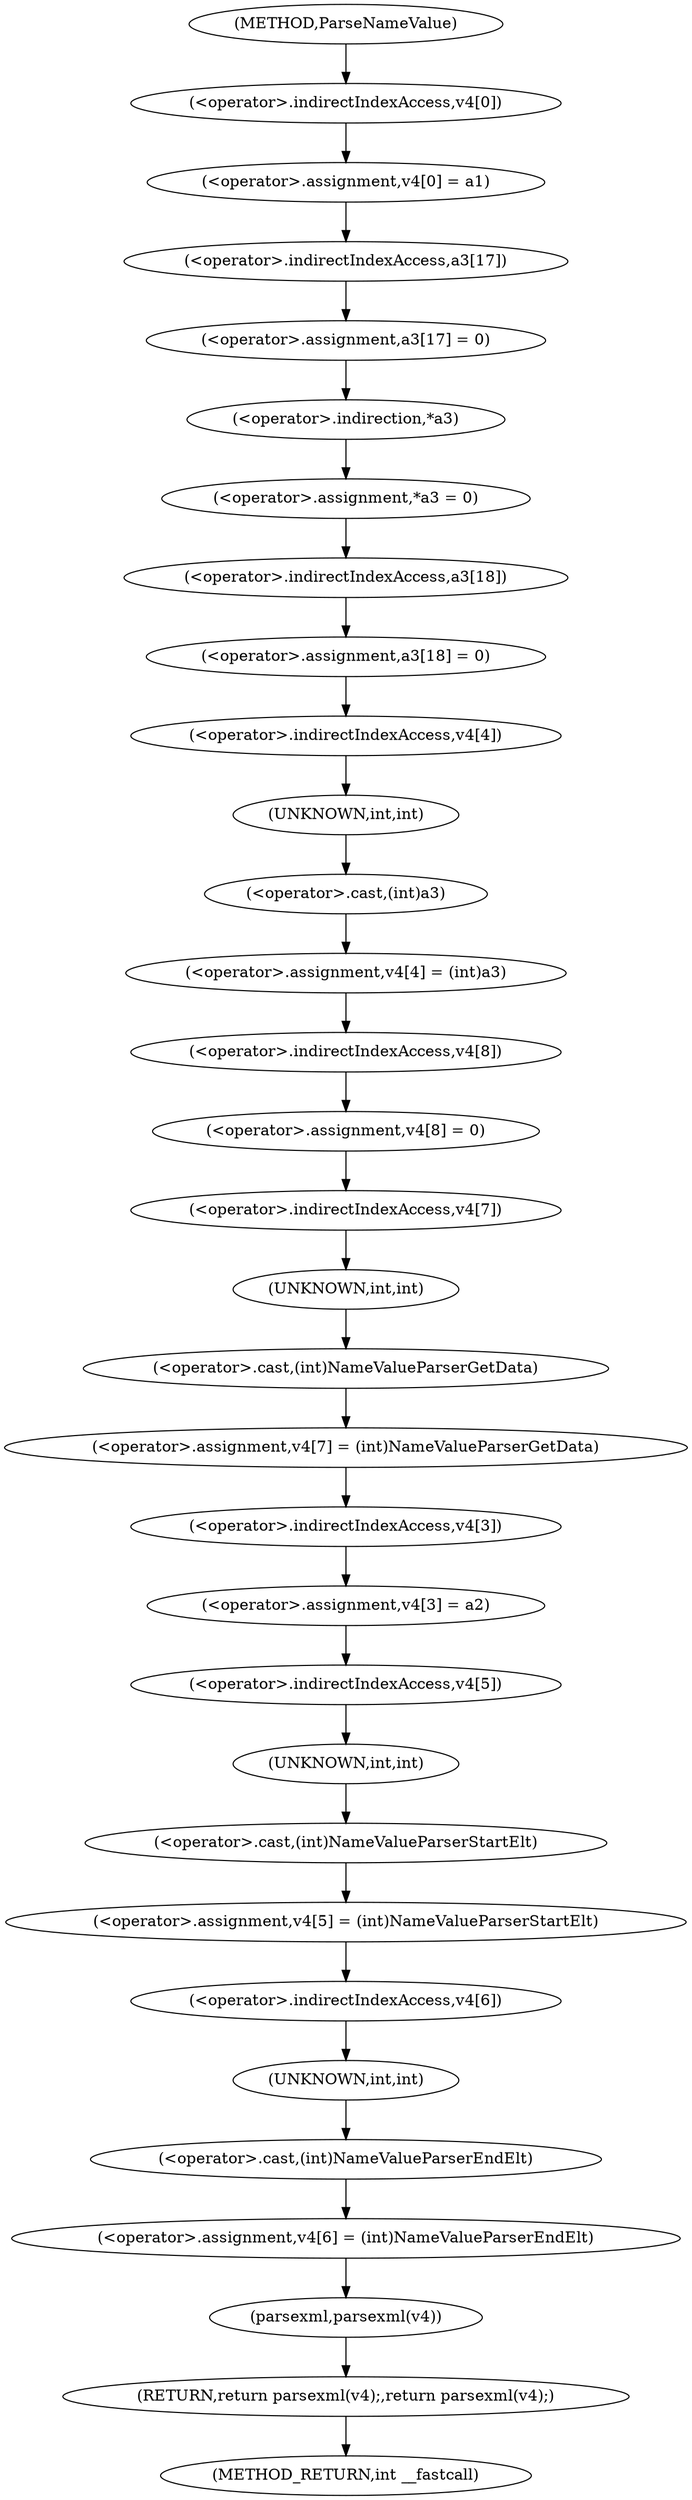 digraph ParseNameValue {  
"1000108" [label = "(<operator>.assignment,v4[0] = a1)" ]
"1000109" [label = "(<operator>.indirectIndexAccess,v4[0])" ]
"1000113" [label = "(<operator>.assignment,a3[17] = 0)" ]
"1000114" [label = "(<operator>.indirectIndexAccess,a3[17])" ]
"1000118" [label = "(<operator>.assignment,*a3 = 0)" ]
"1000119" [label = "(<operator>.indirection,*a3)" ]
"1000122" [label = "(<operator>.assignment,a3[18] = 0)" ]
"1000123" [label = "(<operator>.indirectIndexAccess,a3[18])" ]
"1000127" [label = "(<operator>.assignment,v4[4] = (int)a3)" ]
"1000128" [label = "(<operator>.indirectIndexAccess,v4[4])" ]
"1000131" [label = "(<operator>.cast,(int)a3)" ]
"1000132" [label = "(UNKNOWN,int,int)" ]
"1000134" [label = "(<operator>.assignment,v4[8] = 0)" ]
"1000135" [label = "(<operator>.indirectIndexAccess,v4[8])" ]
"1000139" [label = "(<operator>.assignment,v4[7] = (int)NameValueParserGetData)" ]
"1000140" [label = "(<operator>.indirectIndexAccess,v4[7])" ]
"1000143" [label = "(<operator>.cast,(int)NameValueParserGetData)" ]
"1000144" [label = "(UNKNOWN,int,int)" ]
"1000146" [label = "(<operator>.assignment,v4[3] = a2)" ]
"1000147" [label = "(<operator>.indirectIndexAccess,v4[3])" ]
"1000151" [label = "(<operator>.assignment,v4[5] = (int)NameValueParserStartElt)" ]
"1000152" [label = "(<operator>.indirectIndexAccess,v4[5])" ]
"1000155" [label = "(<operator>.cast,(int)NameValueParserStartElt)" ]
"1000156" [label = "(UNKNOWN,int,int)" ]
"1000158" [label = "(<operator>.assignment,v4[6] = (int)NameValueParserEndElt)" ]
"1000159" [label = "(<operator>.indirectIndexAccess,v4[6])" ]
"1000162" [label = "(<operator>.cast,(int)NameValueParserEndElt)" ]
"1000163" [label = "(UNKNOWN,int,int)" ]
"1000165" [label = "(RETURN,return parsexml(v4);,return parsexml(v4);)" ]
"1000166" [label = "(parsexml,parsexml(v4))" ]
"1000102" [label = "(METHOD,ParseNameValue)" ]
"1000168" [label = "(METHOD_RETURN,int __fastcall)" ]
  "1000108" -> "1000114" 
  "1000109" -> "1000108" 
  "1000113" -> "1000119" 
  "1000114" -> "1000113" 
  "1000118" -> "1000123" 
  "1000119" -> "1000118" 
  "1000122" -> "1000128" 
  "1000123" -> "1000122" 
  "1000127" -> "1000135" 
  "1000128" -> "1000132" 
  "1000131" -> "1000127" 
  "1000132" -> "1000131" 
  "1000134" -> "1000140" 
  "1000135" -> "1000134" 
  "1000139" -> "1000147" 
  "1000140" -> "1000144" 
  "1000143" -> "1000139" 
  "1000144" -> "1000143" 
  "1000146" -> "1000152" 
  "1000147" -> "1000146" 
  "1000151" -> "1000159" 
  "1000152" -> "1000156" 
  "1000155" -> "1000151" 
  "1000156" -> "1000155" 
  "1000158" -> "1000166" 
  "1000159" -> "1000163" 
  "1000162" -> "1000158" 
  "1000163" -> "1000162" 
  "1000165" -> "1000168" 
  "1000166" -> "1000165" 
  "1000102" -> "1000109" 
}

